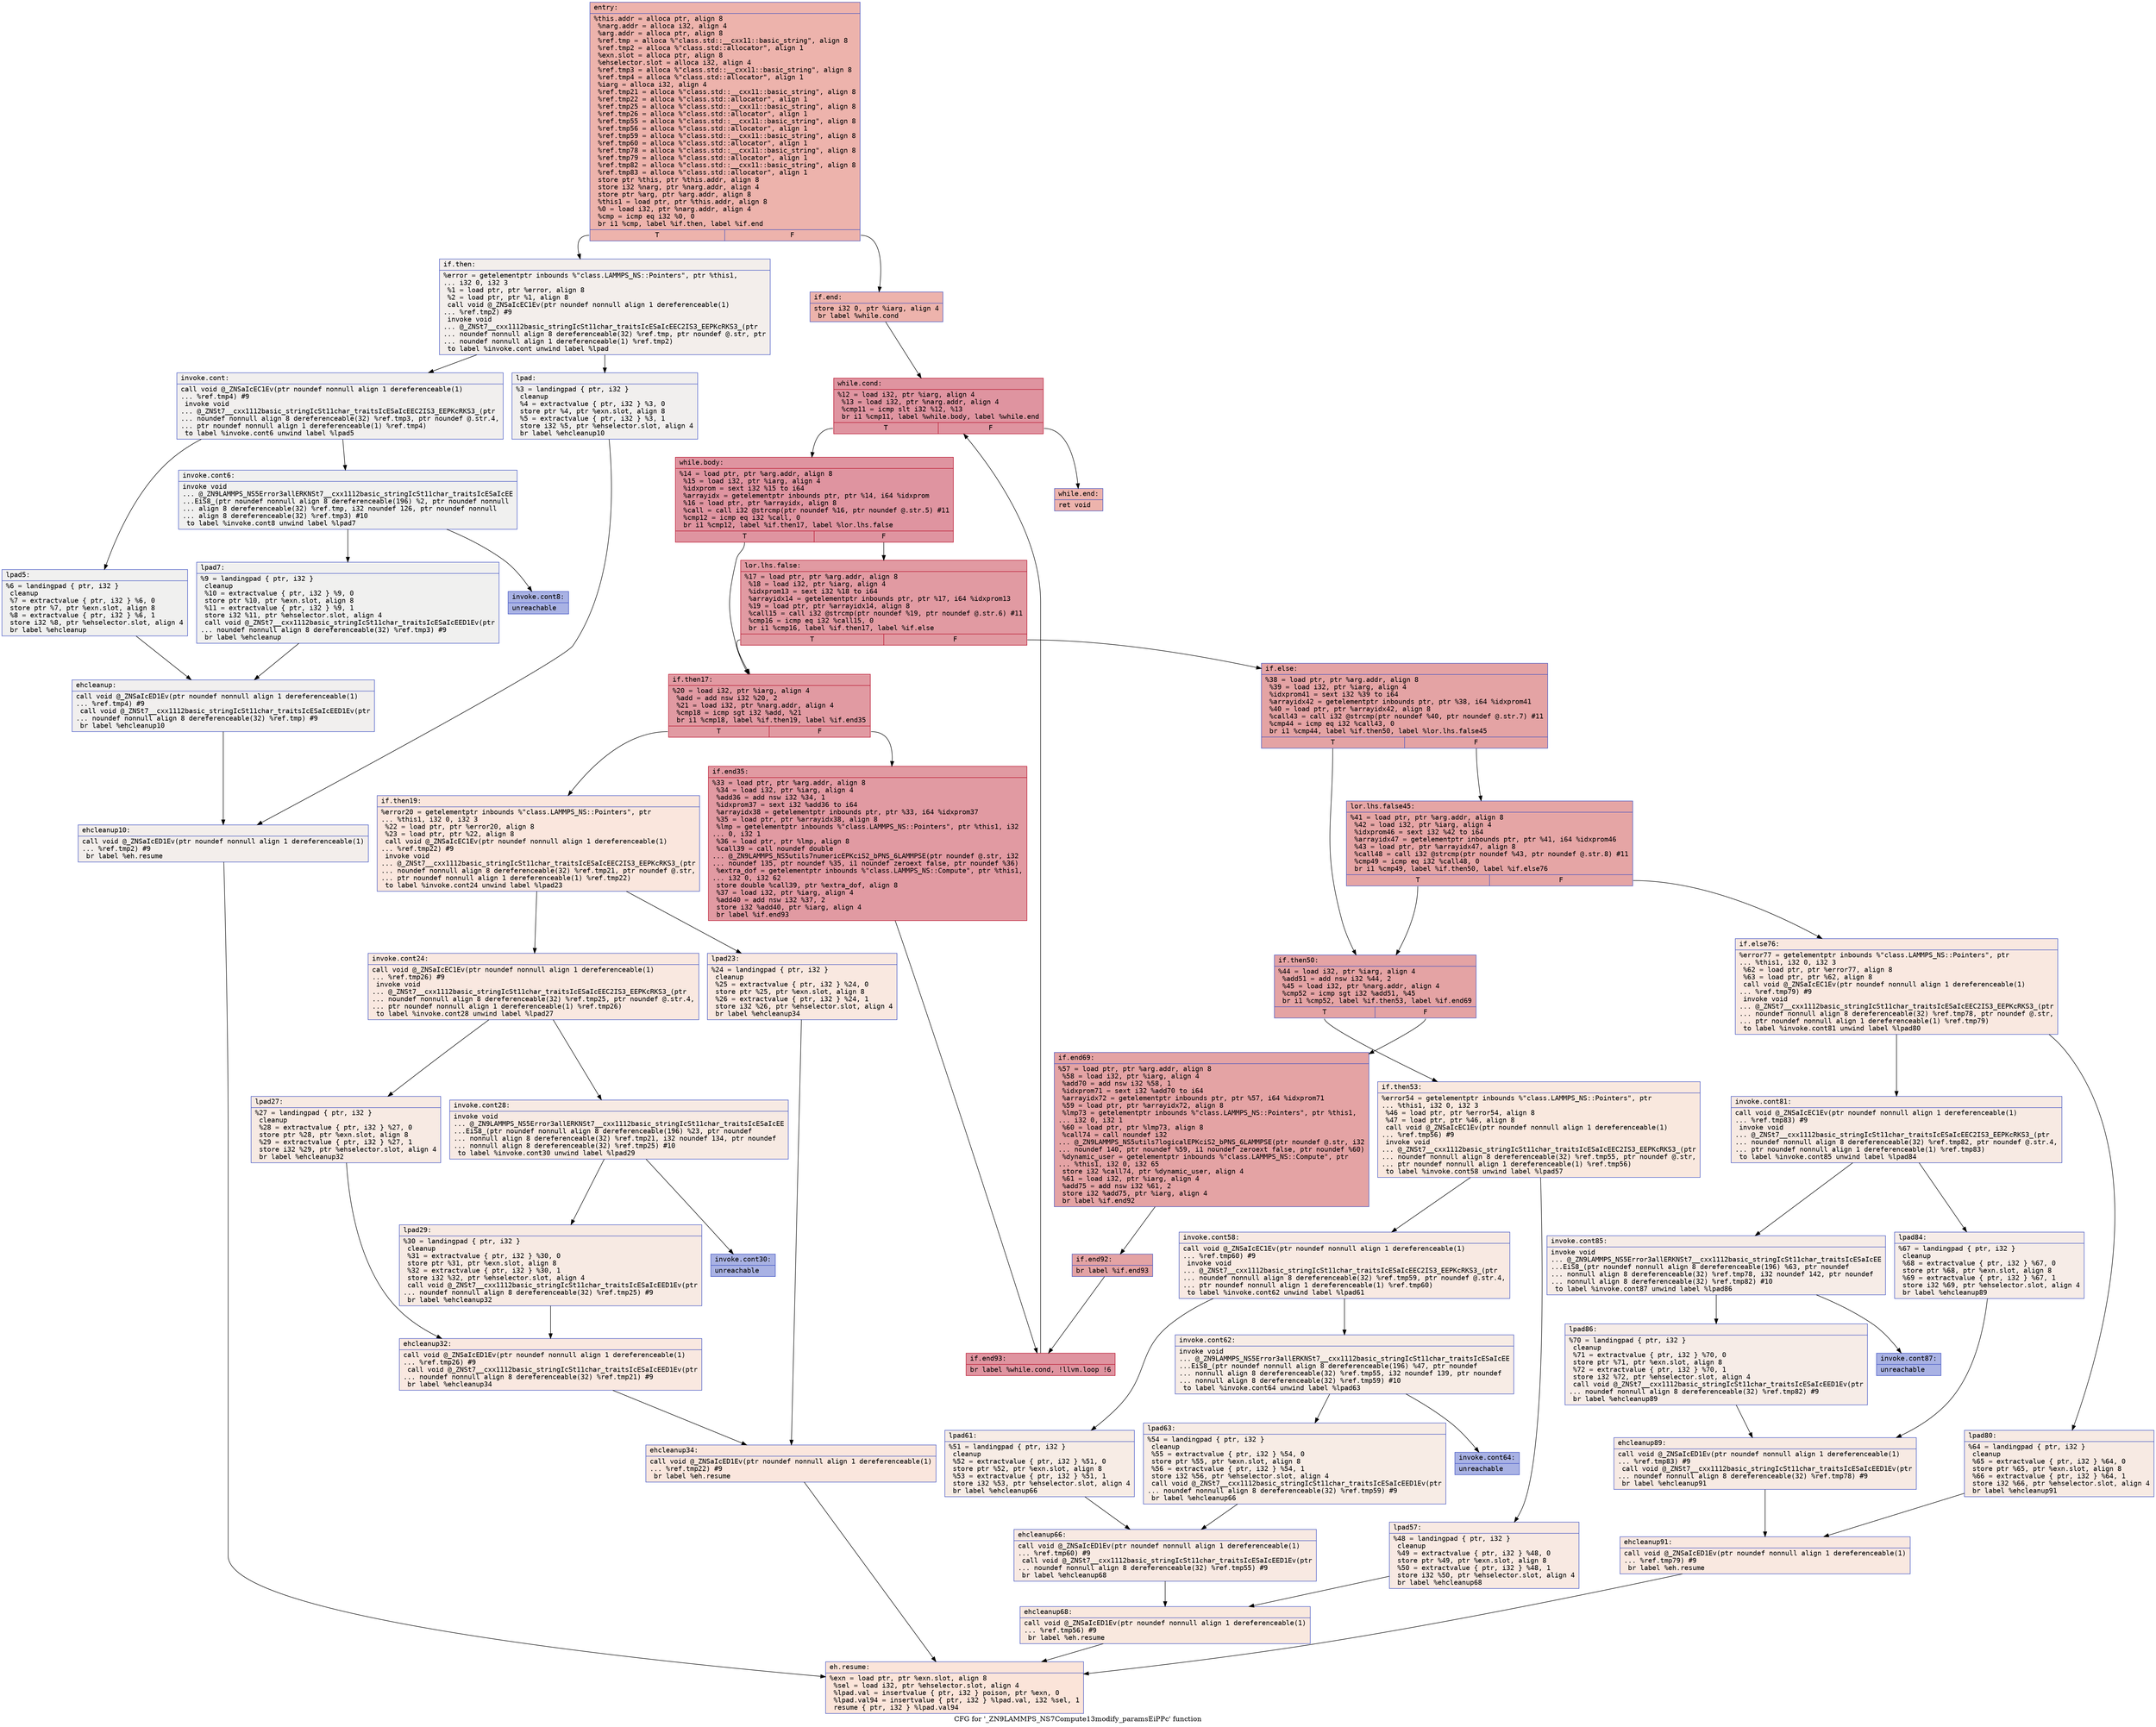 digraph "CFG for '_ZN9LAMMPS_NS7Compute13modify_paramsEiPPc' function" {
	label="CFG for '_ZN9LAMMPS_NS7Compute13modify_paramsEiPPc' function";

	Node0x5633babafcf0 [shape=record,color="#3d50c3ff", style=filled, fillcolor="#d6524470" fontname="Courier",label="{entry:\l|  %this.addr = alloca ptr, align 8\l  %narg.addr = alloca i32, align 4\l  %arg.addr = alloca ptr, align 8\l  %ref.tmp = alloca %\"class.std::__cxx11::basic_string\", align 8\l  %ref.tmp2 = alloca %\"class.std::allocator\", align 1\l  %exn.slot = alloca ptr, align 8\l  %ehselector.slot = alloca i32, align 4\l  %ref.tmp3 = alloca %\"class.std::__cxx11::basic_string\", align 8\l  %ref.tmp4 = alloca %\"class.std::allocator\", align 1\l  %iarg = alloca i32, align 4\l  %ref.tmp21 = alloca %\"class.std::__cxx11::basic_string\", align 8\l  %ref.tmp22 = alloca %\"class.std::allocator\", align 1\l  %ref.tmp25 = alloca %\"class.std::__cxx11::basic_string\", align 8\l  %ref.tmp26 = alloca %\"class.std::allocator\", align 1\l  %ref.tmp55 = alloca %\"class.std::__cxx11::basic_string\", align 8\l  %ref.tmp56 = alloca %\"class.std::allocator\", align 1\l  %ref.tmp59 = alloca %\"class.std::__cxx11::basic_string\", align 8\l  %ref.tmp60 = alloca %\"class.std::allocator\", align 1\l  %ref.tmp78 = alloca %\"class.std::__cxx11::basic_string\", align 8\l  %ref.tmp79 = alloca %\"class.std::allocator\", align 1\l  %ref.tmp82 = alloca %\"class.std::__cxx11::basic_string\", align 8\l  %ref.tmp83 = alloca %\"class.std::allocator\", align 1\l  store ptr %this, ptr %this.addr, align 8\l  store i32 %narg, ptr %narg.addr, align 4\l  store ptr %arg, ptr %arg.addr, align 8\l  %this1 = load ptr, ptr %this.addr, align 8\l  %0 = load i32, ptr %narg.addr, align 4\l  %cmp = icmp eq i32 %0, 0\l  br i1 %cmp, label %if.then, label %if.end\l|{<s0>T|<s1>F}}"];
	Node0x5633babafcf0:s0 -> Node0x5633babb12f0[tooltip="entry -> if.then\nProbability 0.00%" ];
	Node0x5633babafcf0:s1 -> Node0x5633babb1360[tooltip="entry -> if.end\nProbability 100.00%" ];
	Node0x5633babb12f0 [shape=record,color="#3d50c3ff", style=filled, fillcolor="#e5d8d170" fontname="Courier",label="{if.then:\l|  %error = getelementptr inbounds %\"class.LAMMPS_NS::Pointers\", ptr %this1,\l... i32 0, i32 3\l  %1 = load ptr, ptr %error, align 8\l  %2 = load ptr, ptr %1, align 8\l  call void @_ZNSaIcEC1Ev(ptr noundef nonnull align 1 dereferenceable(1)\l... %ref.tmp2) #9\l  invoke void\l... @_ZNSt7__cxx1112basic_stringIcSt11char_traitsIcESaIcEEC2IS3_EEPKcRKS3_(ptr\l... noundef nonnull align 8 dereferenceable(32) %ref.tmp, ptr noundef @.str, ptr\l... noundef nonnull align 1 dereferenceable(1) %ref.tmp2)\l          to label %invoke.cont unwind label %lpad\l}"];
	Node0x5633babb12f0 -> Node0x5633babb17e0[tooltip="if.then -> invoke.cont\nProbability 50.00%" ];
	Node0x5633babb12f0 -> Node0x5633babb1860[tooltip="if.then -> lpad\nProbability 50.00%" ];
	Node0x5633babb17e0 [shape=record,color="#3d50c3ff", style=filled, fillcolor="#e0dbd870" fontname="Courier",label="{invoke.cont:\l|  call void @_ZNSaIcEC1Ev(ptr noundef nonnull align 1 dereferenceable(1)\l... %ref.tmp4) #9\l  invoke void\l... @_ZNSt7__cxx1112basic_stringIcSt11char_traitsIcESaIcEEC2IS3_EEPKcRKS3_(ptr\l... noundef nonnull align 8 dereferenceable(32) %ref.tmp3, ptr noundef @.str.4,\l... ptr noundef nonnull align 1 dereferenceable(1) %ref.tmp4)\l          to label %invoke.cont6 unwind label %lpad5\l}"];
	Node0x5633babb17e0 -> Node0x5633babb1b80[tooltip="invoke.cont -> invoke.cont6\nProbability 50.00%" ];
	Node0x5633babb17e0 -> Node0x5633babb1bd0[tooltip="invoke.cont -> lpad5\nProbability 50.00%" ];
	Node0x5633babb1b80 [shape=record,color="#3d50c3ff", style=filled, fillcolor="#dedcdb70" fontname="Courier",label="{invoke.cont6:\l|  invoke void\l... @_ZN9LAMMPS_NS5Error3allERKNSt7__cxx1112basic_stringIcSt11char_traitsIcESaIcEE\l...EiS8_(ptr noundef nonnull align 8 dereferenceable(196) %2, ptr noundef nonnull\l... align 8 dereferenceable(32) %ref.tmp, i32 noundef 126, ptr noundef nonnull\l... align 8 dereferenceable(32) %ref.tmp3) #10\l          to label %invoke.cont8 unwind label %lpad7\l}"];
	Node0x5633babb1b80 -> Node0x5633babb1b30[tooltip="invoke.cont6 -> invoke.cont8\nProbability 0.00%" ];
	Node0x5633babb1b80 -> Node0x5633babb1e30[tooltip="invoke.cont6 -> lpad7\nProbability 100.00%" ];
	Node0x5633babb1b30 [shape=record,color="#3d50c3ff", style=filled, fillcolor="#3d50c370" fontname="Courier",label="{invoke.cont8:\l|  unreachable\l}"];
	Node0x5633babb1860 [shape=record,color="#3d50c3ff", style=filled, fillcolor="#e0dbd870" fontname="Courier",label="{lpad:\l|  %3 = landingpad \{ ptr, i32 \}\l          cleanup\l  %4 = extractvalue \{ ptr, i32 \} %3, 0\l  store ptr %4, ptr %exn.slot, align 8\l  %5 = extractvalue \{ ptr, i32 \} %3, 1\l  store i32 %5, ptr %ehselector.slot, align 4\l  br label %ehcleanup10\l}"];
	Node0x5633babb1860 -> Node0x5633babb23f0[tooltip="lpad -> ehcleanup10\nProbability 100.00%" ];
	Node0x5633babb1bd0 [shape=record,color="#3d50c3ff", style=filled, fillcolor="#dedcdb70" fontname="Courier",label="{lpad5:\l|  %6 = landingpad \{ ptr, i32 \}\l          cleanup\l  %7 = extractvalue \{ ptr, i32 \} %6, 0\l  store ptr %7, ptr %exn.slot, align 8\l  %8 = extractvalue \{ ptr, i32 \} %6, 1\l  store i32 %8, ptr %ehselector.slot, align 4\l  br label %ehcleanup\l}"];
	Node0x5633babb1bd0 -> Node0x5633babb2740[tooltip="lpad5 -> ehcleanup\nProbability 100.00%" ];
	Node0x5633babb1e30 [shape=record,color="#3d50c3ff", style=filled, fillcolor="#dedcdb70" fontname="Courier",label="{lpad7:\l|  %9 = landingpad \{ ptr, i32 \}\l          cleanup\l  %10 = extractvalue \{ ptr, i32 \} %9, 0\l  store ptr %10, ptr %exn.slot, align 8\l  %11 = extractvalue \{ ptr, i32 \} %9, 1\l  store i32 %11, ptr %ehselector.slot, align 4\l  call void @_ZNSt7__cxx1112basic_stringIcSt11char_traitsIcESaIcEED1Ev(ptr\l... noundef nonnull align 8 dereferenceable(32) %ref.tmp3) #9\l  br label %ehcleanup\l}"];
	Node0x5633babb1e30 -> Node0x5633babb2740[tooltip="lpad7 -> ehcleanup\nProbability 100.00%" ];
	Node0x5633babb2740 [shape=record,color="#3d50c3ff", style=filled, fillcolor="#e0dbd870" fontname="Courier",label="{ehcleanup:\l|  call void @_ZNSaIcED1Ev(ptr noundef nonnull align 1 dereferenceable(1)\l... %ref.tmp4) #9\l  call void @_ZNSt7__cxx1112basic_stringIcSt11char_traitsIcESaIcEED1Ev(ptr\l... noundef nonnull align 8 dereferenceable(32) %ref.tmp) #9\l  br label %ehcleanup10\l}"];
	Node0x5633babb2740 -> Node0x5633babb23f0[tooltip="ehcleanup -> ehcleanup10\nProbability 100.00%" ];
	Node0x5633babb23f0 [shape=record,color="#3d50c3ff", style=filled, fillcolor="#e5d8d170" fontname="Courier",label="{ehcleanup10:\l|  call void @_ZNSaIcED1Ev(ptr noundef nonnull align 1 dereferenceable(1)\l... %ref.tmp2) #9\l  br label %eh.resume\l}"];
	Node0x5633babb23f0 -> Node0x5633babb2ff0[tooltip="ehcleanup10 -> eh.resume\nProbability 100.00%" ];
	Node0x5633babb1360 [shape=record,color="#3d50c3ff", style=filled, fillcolor="#d6524470" fontname="Courier",label="{if.end:\l|  store i32 0, ptr %iarg, align 4\l  br label %while.cond\l}"];
	Node0x5633babb1360 -> Node0x5633babb3150[tooltip="if.end -> while.cond\nProbability 100.00%" ];
	Node0x5633babb3150 [shape=record,color="#b70d28ff", style=filled, fillcolor="#b70d2870" fontname="Courier",label="{while.cond:\l|  %12 = load i32, ptr %iarg, align 4\l  %13 = load i32, ptr %narg.addr, align 4\l  %cmp11 = icmp slt i32 %12, %13\l  br i1 %cmp11, label %while.body, label %while.end\l|{<s0>T|<s1>F}}"];
	Node0x5633babb3150:s0 -> Node0x5633babb33d0[tooltip="while.cond -> while.body\nProbability 96.88%" ];
	Node0x5633babb3150:s1 -> Node0x5633babb3450[tooltip="while.cond -> while.end\nProbability 3.12%" ];
	Node0x5633babb33d0 [shape=record,color="#b70d28ff", style=filled, fillcolor="#b70d2870" fontname="Courier",label="{while.body:\l|  %14 = load ptr, ptr %arg.addr, align 8\l  %15 = load i32, ptr %iarg, align 4\l  %idxprom = sext i32 %15 to i64\l  %arrayidx = getelementptr inbounds ptr, ptr %14, i64 %idxprom\l  %16 = load ptr, ptr %arrayidx, align 8\l  %call = call i32 @strcmp(ptr noundef %16, ptr noundef @.str.5) #11\l  %cmp12 = icmp eq i32 %call, 0\l  br i1 %cmp12, label %if.then17, label %lor.lhs.false\l|{<s0>T|<s1>F}}"];
	Node0x5633babb33d0:s0 -> Node0x5633babb3ae0[tooltip="while.body -> if.then17\nProbability 37.50%" ];
	Node0x5633babb33d0:s1 -> Node0x5633babb4180[tooltip="while.body -> lor.lhs.false\nProbability 62.50%" ];
	Node0x5633babb4180 [shape=record,color="#b70d28ff", style=filled, fillcolor="#bb1b2c70" fontname="Courier",label="{lor.lhs.false:\l|  %17 = load ptr, ptr %arg.addr, align 8\l  %18 = load i32, ptr %iarg, align 4\l  %idxprom13 = sext i32 %18 to i64\l  %arrayidx14 = getelementptr inbounds ptr, ptr %17, i64 %idxprom13\l  %19 = load ptr, ptr %arrayidx14, align 8\l  %call15 = call i32 @strcmp(ptr noundef %19, ptr noundef @.str.6) #11\l  %cmp16 = icmp eq i32 %call15, 0\l  br i1 %cmp16, label %if.then17, label %if.else\l|{<s0>T|<s1>F}}"];
	Node0x5633babb4180:s0 -> Node0x5633babb3ae0[tooltip="lor.lhs.false -> if.then17\nProbability 37.50%" ];
	Node0x5633babb4180:s1 -> Node0x5633baba19a0[tooltip="lor.lhs.false -> if.else\nProbability 62.50%" ];
	Node0x5633babb3ae0 [shape=record,color="#b70d28ff", style=filled, fillcolor="#bb1b2c70" fontname="Courier",label="{if.then17:\l|  %20 = load i32, ptr %iarg, align 4\l  %add = add nsw i32 %20, 2\l  %21 = load i32, ptr %narg.addr, align 4\l  %cmp18 = icmp sgt i32 %add, %21\l  br i1 %cmp18, label %if.then19, label %if.end35\l|{<s0>T|<s1>F}}"];
	Node0x5633babb3ae0:s0 -> Node0x5633baba1d20[tooltip="if.then17 -> if.then19\nProbability 0.00%" ];
	Node0x5633babb3ae0:s1 -> Node0x5633baba1da0[tooltip="if.then17 -> if.end35\nProbability 100.00%" ];
	Node0x5633baba1d20 [shape=record,color="#3d50c3ff", style=filled, fillcolor="#f3c7b170" fontname="Courier",label="{if.then19:\l|  %error20 = getelementptr inbounds %\"class.LAMMPS_NS::Pointers\", ptr\l... %this1, i32 0, i32 3\l  %22 = load ptr, ptr %error20, align 8\l  %23 = load ptr, ptr %22, align 8\l  call void @_ZNSaIcEC1Ev(ptr noundef nonnull align 1 dereferenceable(1)\l... %ref.tmp22) #9\l  invoke void\l... @_ZNSt7__cxx1112basic_stringIcSt11char_traitsIcESaIcEEC2IS3_EEPKcRKS3_(ptr\l... noundef nonnull align 8 dereferenceable(32) %ref.tmp21, ptr noundef @.str,\l... ptr noundef nonnull align 1 dereferenceable(1) %ref.tmp22)\l          to label %invoke.cont24 unwind label %lpad23\l}"];
	Node0x5633baba1d20 -> Node0x5633baba2290[tooltip="if.then19 -> invoke.cont24\nProbability 50.00%" ];
	Node0x5633baba1d20 -> Node0x5633baba2310[tooltip="if.then19 -> lpad23\nProbability 50.00%" ];
	Node0x5633baba2290 [shape=record,color="#3d50c3ff", style=filled, fillcolor="#f1ccb870" fontname="Courier",label="{invoke.cont24:\l|  call void @_ZNSaIcEC1Ev(ptr noundef nonnull align 1 dereferenceable(1)\l... %ref.tmp26) #9\l  invoke void\l... @_ZNSt7__cxx1112basic_stringIcSt11char_traitsIcESaIcEEC2IS3_EEPKcRKS3_(ptr\l... noundef nonnull align 8 dereferenceable(32) %ref.tmp25, ptr noundef @.str.4,\l... ptr noundef nonnull align 1 dereferenceable(1) %ref.tmp26)\l          to label %invoke.cont28 unwind label %lpad27\l}"];
	Node0x5633baba2290 -> Node0x5633baba2690[tooltip="invoke.cont24 -> invoke.cont28\nProbability 50.00%" ];
	Node0x5633baba2290 -> Node0x5633baba26e0[tooltip="invoke.cont24 -> lpad27\nProbability 50.00%" ];
	Node0x5633baba2690 [shape=record,color="#3d50c3ff", style=filled, fillcolor="#eed0c070" fontname="Courier",label="{invoke.cont28:\l|  invoke void\l... @_ZN9LAMMPS_NS5Error3allERKNSt7__cxx1112basic_stringIcSt11char_traitsIcESaIcEE\l...EiS8_(ptr noundef nonnull align 8 dereferenceable(196) %23, ptr noundef\l... nonnull align 8 dereferenceable(32) %ref.tmp21, i32 noundef 134, ptr noundef\l... nonnull align 8 dereferenceable(32) %ref.tmp25) #10\l          to label %invoke.cont30 unwind label %lpad29\l}"];
	Node0x5633baba2690 -> Node0x5633baba2640[tooltip="invoke.cont28 -> invoke.cont30\nProbability 0.00%" ];
	Node0x5633baba2690 -> Node0x5633baba2a00[tooltip="invoke.cont28 -> lpad29\nProbability 100.00%" ];
	Node0x5633baba2640 [shape=record,color="#3d50c3ff", style=filled, fillcolor="#3d50c370" fontname="Courier",label="{invoke.cont30:\l|  unreachable\l}"];
	Node0x5633baba2310 [shape=record,color="#3d50c3ff", style=filled, fillcolor="#f1ccb870" fontname="Courier",label="{lpad23:\l|  %24 = landingpad \{ ptr, i32 \}\l          cleanup\l  %25 = extractvalue \{ ptr, i32 \} %24, 0\l  store ptr %25, ptr %exn.slot, align 8\l  %26 = extractvalue \{ ptr, i32 \} %24, 1\l  store i32 %26, ptr %ehselector.slot, align 4\l  br label %ehcleanup34\l}"];
	Node0x5633baba2310 -> Node0x5633baba2fc0[tooltip="lpad23 -> ehcleanup34\nProbability 100.00%" ];
	Node0x5633baba26e0 [shape=record,color="#3d50c3ff", style=filled, fillcolor="#eed0c070" fontname="Courier",label="{lpad27:\l|  %27 = landingpad \{ ptr, i32 \}\l          cleanup\l  %28 = extractvalue \{ ptr, i32 \} %27, 0\l  store ptr %28, ptr %exn.slot, align 8\l  %29 = extractvalue \{ ptr, i32 \} %27, 1\l  store i32 %29, ptr %ehselector.slot, align 4\l  br label %ehcleanup32\l}"];
	Node0x5633baba26e0 -> Node0x5633baba3310[tooltip="lpad27 -> ehcleanup32\nProbability 100.00%" ];
	Node0x5633baba2a00 [shape=record,color="#3d50c3ff", style=filled, fillcolor="#eed0c070" fontname="Courier",label="{lpad29:\l|  %30 = landingpad \{ ptr, i32 \}\l          cleanup\l  %31 = extractvalue \{ ptr, i32 \} %30, 0\l  store ptr %31, ptr %exn.slot, align 8\l  %32 = extractvalue \{ ptr, i32 \} %30, 1\l  store i32 %32, ptr %ehselector.slot, align 4\l  call void @_ZNSt7__cxx1112basic_stringIcSt11char_traitsIcESaIcEED1Ev(ptr\l... noundef nonnull align 8 dereferenceable(32) %ref.tmp25) #9\l  br label %ehcleanup32\l}"];
	Node0x5633baba2a00 -> Node0x5633baba3310[tooltip="lpad29 -> ehcleanup32\nProbability 100.00%" ];
	Node0x5633baba3310 [shape=record,color="#3d50c3ff", style=filled, fillcolor="#f1ccb870" fontname="Courier",label="{ehcleanup32:\l|  call void @_ZNSaIcED1Ev(ptr noundef nonnull align 1 dereferenceable(1)\l... %ref.tmp26) #9\l  call void @_ZNSt7__cxx1112basic_stringIcSt11char_traitsIcESaIcEED1Ev(ptr\l... noundef nonnull align 8 dereferenceable(32) %ref.tmp21) #9\l  br label %ehcleanup34\l}"];
	Node0x5633baba3310 -> Node0x5633baba2fc0[tooltip="ehcleanup32 -> ehcleanup34\nProbability 100.00%" ];
	Node0x5633baba2fc0 [shape=record,color="#3d50c3ff", style=filled, fillcolor="#f3c7b170" fontname="Courier",label="{ehcleanup34:\l|  call void @_ZNSaIcED1Ev(ptr noundef nonnull align 1 dereferenceable(1)\l... %ref.tmp22) #9\l  br label %eh.resume\l}"];
	Node0x5633baba2fc0 -> Node0x5633babb2ff0[tooltip="ehcleanup34 -> eh.resume\nProbability 100.00%" ];
	Node0x5633baba1da0 [shape=record,color="#b70d28ff", style=filled, fillcolor="#bb1b2c70" fontname="Courier",label="{if.end35:\l|  %33 = load ptr, ptr %arg.addr, align 8\l  %34 = load i32, ptr %iarg, align 4\l  %add36 = add nsw i32 %34, 1\l  %idxprom37 = sext i32 %add36 to i64\l  %arrayidx38 = getelementptr inbounds ptr, ptr %33, i64 %idxprom37\l  %35 = load ptr, ptr %arrayidx38, align 8\l  %lmp = getelementptr inbounds %\"class.LAMMPS_NS::Pointers\", ptr %this1, i32\l... 0, i32 1\l  %36 = load ptr, ptr %lmp, align 8\l  %call39 = call noundef double\l... @_ZN9LAMMPS_NS5utils7numericEPKciS2_bPNS_6LAMMPSE(ptr noundef @.str, i32\l... noundef 135, ptr noundef %35, i1 noundef zeroext false, ptr noundef %36)\l  %extra_dof = getelementptr inbounds %\"class.LAMMPS_NS::Compute\", ptr %this1,\l... i32 0, i32 62\l  store double %call39, ptr %extra_dof, align 8\l  %37 = load i32, ptr %iarg, align 4\l  %add40 = add nsw i32 %37, 2\l  store i32 %add40, ptr %iarg, align 4\l  br label %if.end93\l}"];
	Node0x5633baba1da0 -> Node0x5633babb9550[tooltip="if.end35 -> if.end93\nProbability 100.00%" ];
	Node0x5633baba19a0 [shape=record,color="#3d50c3ff", style=filled, fillcolor="#c32e3170" fontname="Courier",label="{if.else:\l|  %38 = load ptr, ptr %arg.addr, align 8\l  %39 = load i32, ptr %iarg, align 4\l  %idxprom41 = sext i32 %39 to i64\l  %arrayidx42 = getelementptr inbounds ptr, ptr %38, i64 %idxprom41\l  %40 = load ptr, ptr %arrayidx42, align 8\l  %call43 = call i32 @strcmp(ptr noundef %40, ptr noundef @.str.7) #11\l  %cmp44 = icmp eq i32 %call43, 0\l  br i1 %cmp44, label %if.then50, label %lor.lhs.false45\l|{<s0>T|<s1>F}}"];
	Node0x5633baba19a0:s0 -> Node0x5633babb9b30[tooltip="if.else -> if.then50\nProbability 37.50%" ];
	Node0x5633baba19a0:s1 -> Node0x5633babb9bb0[tooltip="if.else -> lor.lhs.false45\nProbability 62.50%" ];
	Node0x5633babb9bb0 [shape=record,color="#3d50c3ff", style=filled, fillcolor="#c5333470" fontname="Courier",label="{lor.lhs.false45:\l|  %41 = load ptr, ptr %arg.addr, align 8\l  %42 = load i32, ptr %iarg, align 4\l  %idxprom46 = sext i32 %42 to i64\l  %arrayidx47 = getelementptr inbounds ptr, ptr %41, i64 %idxprom46\l  %43 = load ptr, ptr %arrayidx47, align 8\l  %call48 = call i32 @strcmp(ptr noundef %43, ptr noundef @.str.8) #11\l  %cmp49 = icmp eq i32 %call48, 0\l  br i1 %cmp49, label %if.then50, label %if.else76\l|{<s0>T|<s1>F}}"];
	Node0x5633babb9bb0:s0 -> Node0x5633babb9b30[tooltip="lor.lhs.false45 -> if.then50\nProbability 100.00%" ];
	Node0x5633babb9bb0:s1 -> Node0x5633babba1d0[tooltip="lor.lhs.false45 -> if.else76\nProbability 0.00%" ];
	Node0x5633babb9b30 [shape=record,color="#3d50c3ff", style=filled, fillcolor="#c32e3170" fontname="Courier",label="{if.then50:\l|  %44 = load i32, ptr %iarg, align 4\l  %add51 = add nsw i32 %44, 2\l  %45 = load i32, ptr %narg.addr, align 4\l  %cmp52 = icmp sgt i32 %add51, %45\l  br i1 %cmp52, label %if.then53, label %if.end69\l|{<s0>T|<s1>F}}"];
	Node0x5633babb9b30:s0 -> Node0x5633babba560[tooltip="if.then50 -> if.then53\nProbability 0.00%" ];
	Node0x5633babb9b30:s1 -> Node0x5633babba5e0[tooltip="if.then50 -> if.end69\nProbability 100.00%" ];
	Node0x5633babba560 [shape=record,color="#3d50c3ff", style=filled, fillcolor="#f2cab570" fontname="Courier",label="{if.then53:\l|  %error54 = getelementptr inbounds %\"class.LAMMPS_NS::Pointers\", ptr\l... %this1, i32 0, i32 3\l  %46 = load ptr, ptr %error54, align 8\l  %47 = load ptr, ptr %46, align 8\l  call void @_ZNSaIcEC1Ev(ptr noundef nonnull align 1 dereferenceable(1)\l... %ref.tmp56) #9\l  invoke void\l... @_ZNSt7__cxx1112basic_stringIcSt11char_traitsIcESaIcEEC2IS3_EEPKcRKS3_(ptr\l... noundef nonnull align 8 dereferenceable(32) %ref.tmp55, ptr noundef @.str,\l... ptr noundef nonnull align 1 dereferenceable(1) %ref.tmp56)\l          to label %invoke.cont58 unwind label %lpad57\l}"];
	Node0x5633babba560 -> Node0x5633babbb280[tooltip="if.then53 -> invoke.cont58\nProbability 50.00%" ];
	Node0x5633babba560 -> Node0x5633babbb300[tooltip="if.then53 -> lpad57\nProbability 50.00%" ];
	Node0x5633babbb280 [shape=record,color="#3d50c3ff", style=filled, fillcolor="#efcebd70" fontname="Courier",label="{invoke.cont58:\l|  call void @_ZNSaIcEC1Ev(ptr noundef nonnull align 1 dereferenceable(1)\l... %ref.tmp60) #9\l  invoke void\l... @_ZNSt7__cxx1112basic_stringIcSt11char_traitsIcESaIcEEC2IS3_EEPKcRKS3_(ptr\l... noundef nonnull align 8 dereferenceable(32) %ref.tmp59, ptr noundef @.str.4,\l... ptr noundef nonnull align 1 dereferenceable(1) %ref.tmp60)\l          to label %invoke.cont62 unwind label %lpad61\l}"];
	Node0x5633babbb280 -> Node0x5633babbb680[tooltip="invoke.cont58 -> invoke.cont62\nProbability 50.00%" ];
	Node0x5633babbb280 -> Node0x5633babbb6d0[tooltip="invoke.cont58 -> lpad61\nProbability 50.00%" ];
	Node0x5633babbb680 [shape=record,color="#3d50c3ff", style=filled, fillcolor="#ecd3c570" fontname="Courier",label="{invoke.cont62:\l|  invoke void\l... @_ZN9LAMMPS_NS5Error3allERKNSt7__cxx1112basic_stringIcSt11char_traitsIcESaIcEE\l...EiS8_(ptr noundef nonnull align 8 dereferenceable(196) %47, ptr noundef\l... nonnull align 8 dereferenceable(32) %ref.tmp55, i32 noundef 139, ptr noundef\l... nonnull align 8 dereferenceable(32) %ref.tmp59) #10\l          to label %invoke.cont64 unwind label %lpad63\l}"];
	Node0x5633babbb680 -> Node0x5633babbb630[tooltip="invoke.cont62 -> invoke.cont64\nProbability 0.00%" ];
	Node0x5633babbb680 -> Node0x5633babb3bc0[tooltip="invoke.cont62 -> lpad63\nProbability 100.00%" ];
	Node0x5633babbb630 [shape=record,color="#3d50c3ff", style=filled, fillcolor="#3d50c370" fontname="Courier",label="{invoke.cont64:\l|  unreachable\l}"];
	Node0x5633babbb300 [shape=record,color="#3d50c3ff", style=filled, fillcolor="#efcebd70" fontname="Courier",label="{lpad57:\l|  %48 = landingpad \{ ptr, i32 \}\l          cleanup\l  %49 = extractvalue \{ ptr, i32 \} %48, 0\l  store ptr %49, ptr %exn.slot, align 8\l  %50 = extractvalue \{ ptr, i32 \} %48, 1\l  store i32 %50, ptr %ehselector.slot, align 4\l  br label %ehcleanup68\l}"];
	Node0x5633babbb300 -> Node0x5633babbc5b0[tooltip="lpad57 -> ehcleanup68\nProbability 100.00%" ];
	Node0x5633babbb6d0 [shape=record,color="#3d50c3ff", style=filled, fillcolor="#ecd3c570" fontname="Courier",label="{lpad61:\l|  %51 = landingpad \{ ptr, i32 \}\l          cleanup\l  %52 = extractvalue \{ ptr, i32 \} %51, 0\l  store ptr %52, ptr %exn.slot, align 8\l  %53 = extractvalue \{ ptr, i32 \} %51, 1\l  store i32 %53, ptr %ehselector.slot, align 4\l  br label %ehcleanup66\l}"];
	Node0x5633babbb6d0 -> Node0x5633babbc900[tooltip="lpad61 -> ehcleanup66\nProbability 100.00%" ];
	Node0x5633babb3bc0 [shape=record,color="#3d50c3ff", style=filled, fillcolor="#ecd3c570" fontname="Courier",label="{lpad63:\l|  %54 = landingpad \{ ptr, i32 \}\l          cleanup\l  %55 = extractvalue \{ ptr, i32 \} %54, 0\l  store ptr %55, ptr %exn.slot, align 8\l  %56 = extractvalue \{ ptr, i32 \} %54, 1\l  store i32 %56, ptr %ehselector.slot, align 4\l  call void @_ZNSt7__cxx1112basic_stringIcSt11char_traitsIcESaIcEED1Ev(ptr\l... noundef nonnull align 8 dereferenceable(32) %ref.tmp59) #9\l  br label %ehcleanup66\l}"];
	Node0x5633babb3bc0 -> Node0x5633babbc900[tooltip="lpad63 -> ehcleanup66\nProbability 100.00%" ];
	Node0x5633babbc900 [shape=record,color="#3d50c3ff", style=filled, fillcolor="#efcebd70" fontname="Courier",label="{ehcleanup66:\l|  call void @_ZNSaIcED1Ev(ptr noundef nonnull align 1 dereferenceable(1)\l... %ref.tmp60) #9\l  call void @_ZNSt7__cxx1112basic_stringIcSt11char_traitsIcESaIcEED1Ev(ptr\l... noundef nonnull align 8 dereferenceable(32) %ref.tmp55) #9\l  br label %ehcleanup68\l}"];
	Node0x5633babbc900 -> Node0x5633babbc5b0[tooltip="ehcleanup66 -> ehcleanup68\nProbability 100.00%" ];
	Node0x5633babbc5b0 [shape=record,color="#3d50c3ff", style=filled, fillcolor="#f2cab570" fontname="Courier",label="{ehcleanup68:\l|  call void @_ZNSaIcED1Ev(ptr noundef nonnull align 1 dereferenceable(1)\l... %ref.tmp56) #9\l  br label %eh.resume\l}"];
	Node0x5633babbc5b0 -> Node0x5633babb2ff0[tooltip="ehcleanup68 -> eh.resume\nProbability 100.00%" ];
	Node0x5633babba5e0 [shape=record,color="#3d50c3ff", style=filled, fillcolor="#c32e3170" fontname="Courier",label="{if.end69:\l|  %57 = load ptr, ptr %arg.addr, align 8\l  %58 = load i32, ptr %iarg, align 4\l  %add70 = add nsw i32 %58, 1\l  %idxprom71 = sext i32 %add70 to i64\l  %arrayidx72 = getelementptr inbounds ptr, ptr %57, i64 %idxprom71\l  %59 = load ptr, ptr %arrayidx72, align 8\l  %lmp73 = getelementptr inbounds %\"class.LAMMPS_NS::Pointers\", ptr %this1,\l... i32 0, i32 1\l  %60 = load ptr, ptr %lmp73, align 8\l  %call74 = call noundef i32\l... @_ZN9LAMMPS_NS5utils7logicalEPKciS2_bPNS_6LAMMPSE(ptr noundef @.str, i32\l... noundef 140, ptr noundef %59, i1 noundef zeroext false, ptr noundef %60)\l  %dynamic_user = getelementptr inbounds %\"class.LAMMPS_NS::Compute\", ptr\l... %this1, i32 0, i32 65\l  store i32 %call74, ptr %dynamic_user, align 4\l  %61 = load i32, ptr %iarg, align 4\l  %add75 = add nsw i32 %61, 2\l  store i32 %add75, ptr %iarg, align 4\l  br label %if.end92\l}"];
	Node0x5633babba5e0 -> Node0x5633babbdcb0[tooltip="if.end69 -> if.end92\nProbability 100.00%" ];
	Node0x5633babba1d0 [shape=record,color="#3d50c3ff", style=filled, fillcolor="#f1ccb870" fontname="Courier",label="{if.else76:\l|  %error77 = getelementptr inbounds %\"class.LAMMPS_NS::Pointers\", ptr\l... %this1, i32 0, i32 3\l  %62 = load ptr, ptr %error77, align 8\l  %63 = load ptr, ptr %62, align 8\l  call void @_ZNSaIcEC1Ev(ptr noundef nonnull align 1 dereferenceable(1)\l... %ref.tmp79) #9\l  invoke void\l... @_ZNSt7__cxx1112basic_stringIcSt11char_traitsIcESaIcEEC2IS3_EEPKcRKS3_(ptr\l... noundef nonnull align 8 dereferenceable(32) %ref.tmp78, ptr noundef @.str,\l... ptr noundef nonnull align 1 dereferenceable(1) %ref.tmp79)\l          to label %invoke.cont81 unwind label %lpad80\l}"];
	Node0x5633babba1d0 -> Node0x5633babbe100[tooltip="if.else76 -> invoke.cont81\nProbability 50.00%" ];
	Node0x5633babba1d0 -> Node0x5633babbe180[tooltip="if.else76 -> lpad80\nProbability 50.00%" ];
	Node0x5633babbe100 [shape=record,color="#3d50c3ff", style=filled, fillcolor="#eed0c070" fontname="Courier",label="{invoke.cont81:\l|  call void @_ZNSaIcEC1Ev(ptr noundef nonnull align 1 dereferenceable(1)\l... %ref.tmp83) #9\l  invoke void\l... @_ZNSt7__cxx1112basic_stringIcSt11char_traitsIcESaIcEEC2IS3_EEPKcRKS3_(ptr\l... noundef nonnull align 8 dereferenceable(32) %ref.tmp82, ptr noundef @.str.4,\l... ptr noundef nonnull align 1 dereferenceable(1) %ref.tmp83)\l          to label %invoke.cont85 unwind label %lpad84\l}"];
	Node0x5633babbe100 -> Node0x5633babbe4a0[tooltip="invoke.cont81 -> invoke.cont85\nProbability 50.00%" ];
	Node0x5633babbe100 -> Node0x5633babbe4f0[tooltip="invoke.cont81 -> lpad84\nProbability 50.00%" ];
	Node0x5633babbe4a0 [shape=record,color="#3d50c3ff", style=filled, fillcolor="#ead5c970" fontname="Courier",label="{invoke.cont85:\l|  invoke void\l... @_ZN9LAMMPS_NS5Error3allERKNSt7__cxx1112basic_stringIcSt11char_traitsIcESaIcEE\l...EiS8_(ptr noundef nonnull align 8 dereferenceable(196) %63, ptr noundef\l... nonnull align 8 dereferenceable(32) %ref.tmp78, i32 noundef 142, ptr noundef\l... nonnull align 8 dereferenceable(32) %ref.tmp82) #10\l          to label %invoke.cont87 unwind label %lpad86\l}"];
	Node0x5633babbe4a0 -> Node0x5633babbe450[tooltip="invoke.cont85 -> invoke.cont87\nProbability 0.00%" ];
	Node0x5633babbe4a0 -> Node0x5633babbe7b0[tooltip="invoke.cont85 -> lpad86\nProbability 100.00%" ];
	Node0x5633babbe450 [shape=record,color="#3d50c3ff", style=filled, fillcolor="#3d50c370" fontname="Courier",label="{invoke.cont87:\l|  unreachable\l}"];
	Node0x5633babbe180 [shape=record,color="#3d50c3ff", style=filled, fillcolor="#eed0c070" fontname="Courier",label="{lpad80:\l|  %64 = landingpad \{ ptr, i32 \}\l          cleanup\l  %65 = extractvalue \{ ptr, i32 \} %64, 0\l  store ptr %65, ptr %exn.slot, align 8\l  %66 = extractvalue \{ ptr, i32 \} %64, 1\l  store i32 %66, ptr %ehselector.slot, align 4\l  br label %ehcleanup91\l}"];
	Node0x5633babbe180 -> Node0x5633babbed70[tooltip="lpad80 -> ehcleanup91\nProbability 100.00%" ];
	Node0x5633babbe4f0 [shape=record,color="#3d50c3ff", style=filled, fillcolor="#ead5c970" fontname="Courier",label="{lpad84:\l|  %67 = landingpad \{ ptr, i32 \}\l          cleanup\l  %68 = extractvalue \{ ptr, i32 \} %67, 0\l  store ptr %68, ptr %exn.slot, align 8\l  %69 = extractvalue \{ ptr, i32 \} %67, 1\l  store i32 %69, ptr %ehselector.slot, align 4\l  br label %ehcleanup89\l}"];
	Node0x5633babbe4f0 -> Node0x5633babbf0c0[tooltip="lpad84 -> ehcleanup89\nProbability 100.00%" ];
	Node0x5633babbe7b0 [shape=record,color="#3d50c3ff", style=filled, fillcolor="#ead5c970" fontname="Courier",label="{lpad86:\l|  %70 = landingpad \{ ptr, i32 \}\l          cleanup\l  %71 = extractvalue \{ ptr, i32 \} %70, 0\l  store ptr %71, ptr %exn.slot, align 8\l  %72 = extractvalue \{ ptr, i32 \} %70, 1\l  store i32 %72, ptr %ehselector.slot, align 4\l  call void @_ZNSt7__cxx1112basic_stringIcSt11char_traitsIcESaIcEED1Ev(ptr\l... noundef nonnull align 8 dereferenceable(32) %ref.tmp82) #9\l  br label %ehcleanup89\l}"];
	Node0x5633babbe7b0 -> Node0x5633babbf0c0[tooltip="lpad86 -> ehcleanup89\nProbability 100.00%" ];
	Node0x5633babbf0c0 [shape=record,color="#3d50c3ff", style=filled, fillcolor="#eed0c070" fontname="Courier",label="{ehcleanup89:\l|  call void @_ZNSaIcED1Ev(ptr noundef nonnull align 1 dereferenceable(1)\l... %ref.tmp83) #9\l  call void @_ZNSt7__cxx1112basic_stringIcSt11char_traitsIcESaIcEED1Ev(ptr\l... noundef nonnull align 8 dereferenceable(32) %ref.tmp78) #9\l  br label %ehcleanup91\l}"];
	Node0x5633babbf0c0 -> Node0x5633babbed70[tooltip="ehcleanup89 -> ehcleanup91\nProbability 100.00%" ];
	Node0x5633babbed70 [shape=record,color="#3d50c3ff", style=filled, fillcolor="#f1ccb870" fontname="Courier",label="{ehcleanup91:\l|  call void @_ZNSaIcED1Ev(ptr noundef nonnull align 1 dereferenceable(1)\l... %ref.tmp79) #9\l  br label %eh.resume\l}"];
	Node0x5633babbed70 -> Node0x5633babb2ff0[tooltip="ehcleanup91 -> eh.resume\nProbability 100.00%" ];
	Node0x5633babbdcb0 [shape=record,color="#3d50c3ff", style=filled, fillcolor="#c32e3170" fontname="Courier",label="{if.end92:\l|  br label %if.end93\l}"];
	Node0x5633babbdcb0 -> Node0x5633babb9550[tooltip="if.end92 -> if.end93\nProbability 100.00%" ];
	Node0x5633babb9550 [shape=record,color="#b70d28ff", style=filled, fillcolor="#b70d2870" fontname="Courier",label="{if.end93:\l|  br label %while.cond, !llvm.loop !6\l}"];
	Node0x5633babb9550 -> Node0x5633babb3150[tooltip="if.end93 -> while.cond\nProbability 100.00%" ];
	Node0x5633babb3450 [shape=record,color="#3d50c3ff", style=filled, fillcolor="#d6524470" fontname="Courier",label="{while.end:\l|  ret void\l}"];
	Node0x5633babb2ff0 [shape=record,color="#3d50c3ff", style=filled, fillcolor="#f5c1a970" fontname="Courier",label="{eh.resume:\l|  %exn = load ptr, ptr %exn.slot, align 8\l  %sel = load i32, ptr %ehselector.slot, align 4\l  %lpad.val = insertvalue \{ ptr, i32 \} poison, ptr %exn, 0\l  %lpad.val94 = insertvalue \{ ptr, i32 \} %lpad.val, i32 %sel, 1\l  resume \{ ptr, i32 \} %lpad.val94\l}"];
}
